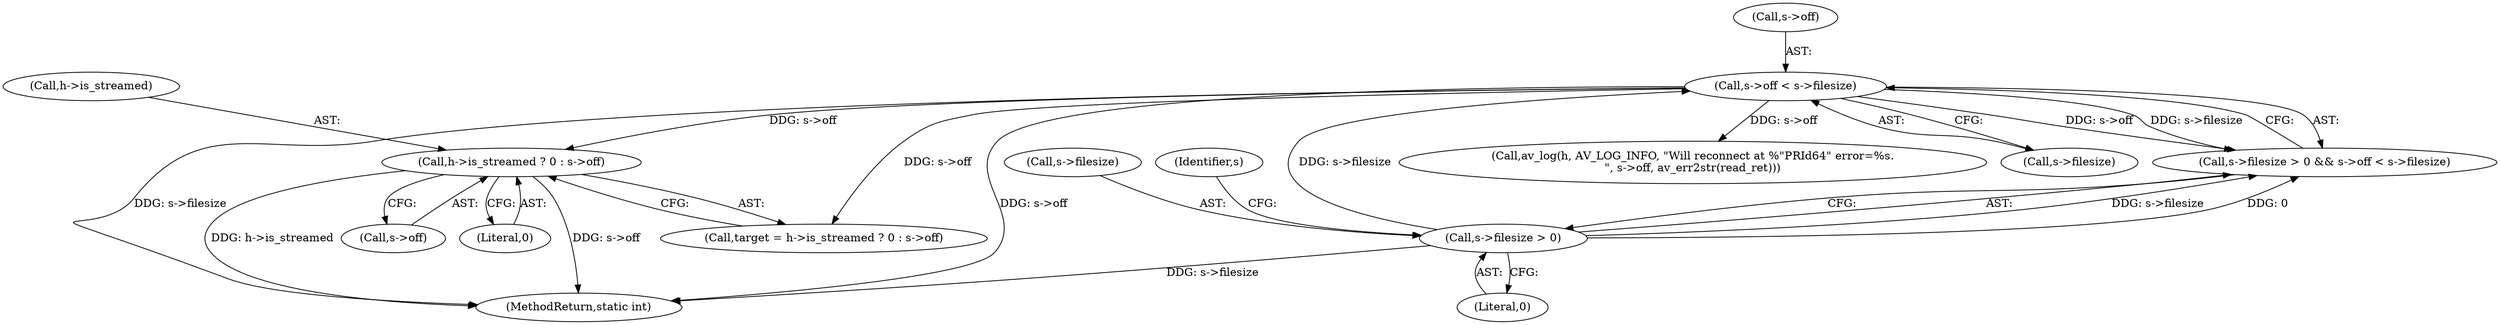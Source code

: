 digraph "0_FFmpeg_2a05c8f813de6f2278827734bf8102291e7484aa_4@pointer" {
"1000272" [label="(Call,h->is_streamed ? 0 : s->off)"];
"1000245" [label="(Call,s->off < s->filesize)"];
"1000240" [label="(Call,s->filesize > 0)"];
"1000352" [label="(MethodReturn,static int)"];
"1000239" [label="(Call,s->filesize > 0 && s->off < s->filesize)"];
"1000246" [label="(Call,s->off)"];
"1000241" [label="(Call,s->filesize)"];
"1000270" [label="(Call,target = h->is_streamed ? 0 : s->off)"];
"1000272" [label="(Call,h->is_streamed ? 0 : s->off)"];
"1000291" [label="(Call,av_log(h, AV_LOG_INFO, \"Will reconnect at %\"PRId64\" error=%s.\n\", s->off, av_err2str(read_ret)))"];
"1000273" [label="(Call,h->is_streamed)"];
"1000245" [label="(Call,s->off < s->filesize)"];
"1000277" [label="(Call,s->off)"];
"1000240" [label="(Call,s->filesize > 0)"];
"1000249" [label="(Call,s->filesize)"];
"1000276" [label="(Literal,0)"];
"1000247" [label="(Identifier,s)"];
"1000244" [label="(Literal,0)"];
"1000272" -> "1000270"  [label="AST: "];
"1000272" -> "1000276"  [label="CFG: "];
"1000272" -> "1000277"  [label="CFG: "];
"1000273" -> "1000272"  [label="AST: "];
"1000276" -> "1000272"  [label="AST: "];
"1000277" -> "1000272"  [label="AST: "];
"1000270" -> "1000272"  [label="CFG: "];
"1000272" -> "1000352"  [label="DDG: h->is_streamed"];
"1000272" -> "1000352"  [label="DDG: s->off"];
"1000245" -> "1000272"  [label="DDG: s->off"];
"1000245" -> "1000239"  [label="AST: "];
"1000245" -> "1000249"  [label="CFG: "];
"1000246" -> "1000245"  [label="AST: "];
"1000249" -> "1000245"  [label="AST: "];
"1000239" -> "1000245"  [label="CFG: "];
"1000245" -> "1000352"  [label="DDG: s->off"];
"1000245" -> "1000352"  [label="DDG: s->filesize"];
"1000245" -> "1000239"  [label="DDG: s->off"];
"1000245" -> "1000239"  [label="DDG: s->filesize"];
"1000240" -> "1000245"  [label="DDG: s->filesize"];
"1000245" -> "1000270"  [label="DDG: s->off"];
"1000245" -> "1000291"  [label="DDG: s->off"];
"1000240" -> "1000239"  [label="AST: "];
"1000240" -> "1000244"  [label="CFG: "];
"1000241" -> "1000240"  [label="AST: "];
"1000244" -> "1000240"  [label="AST: "];
"1000247" -> "1000240"  [label="CFG: "];
"1000239" -> "1000240"  [label="CFG: "];
"1000240" -> "1000352"  [label="DDG: s->filesize"];
"1000240" -> "1000239"  [label="DDG: s->filesize"];
"1000240" -> "1000239"  [label="DDG: 0"];
}
